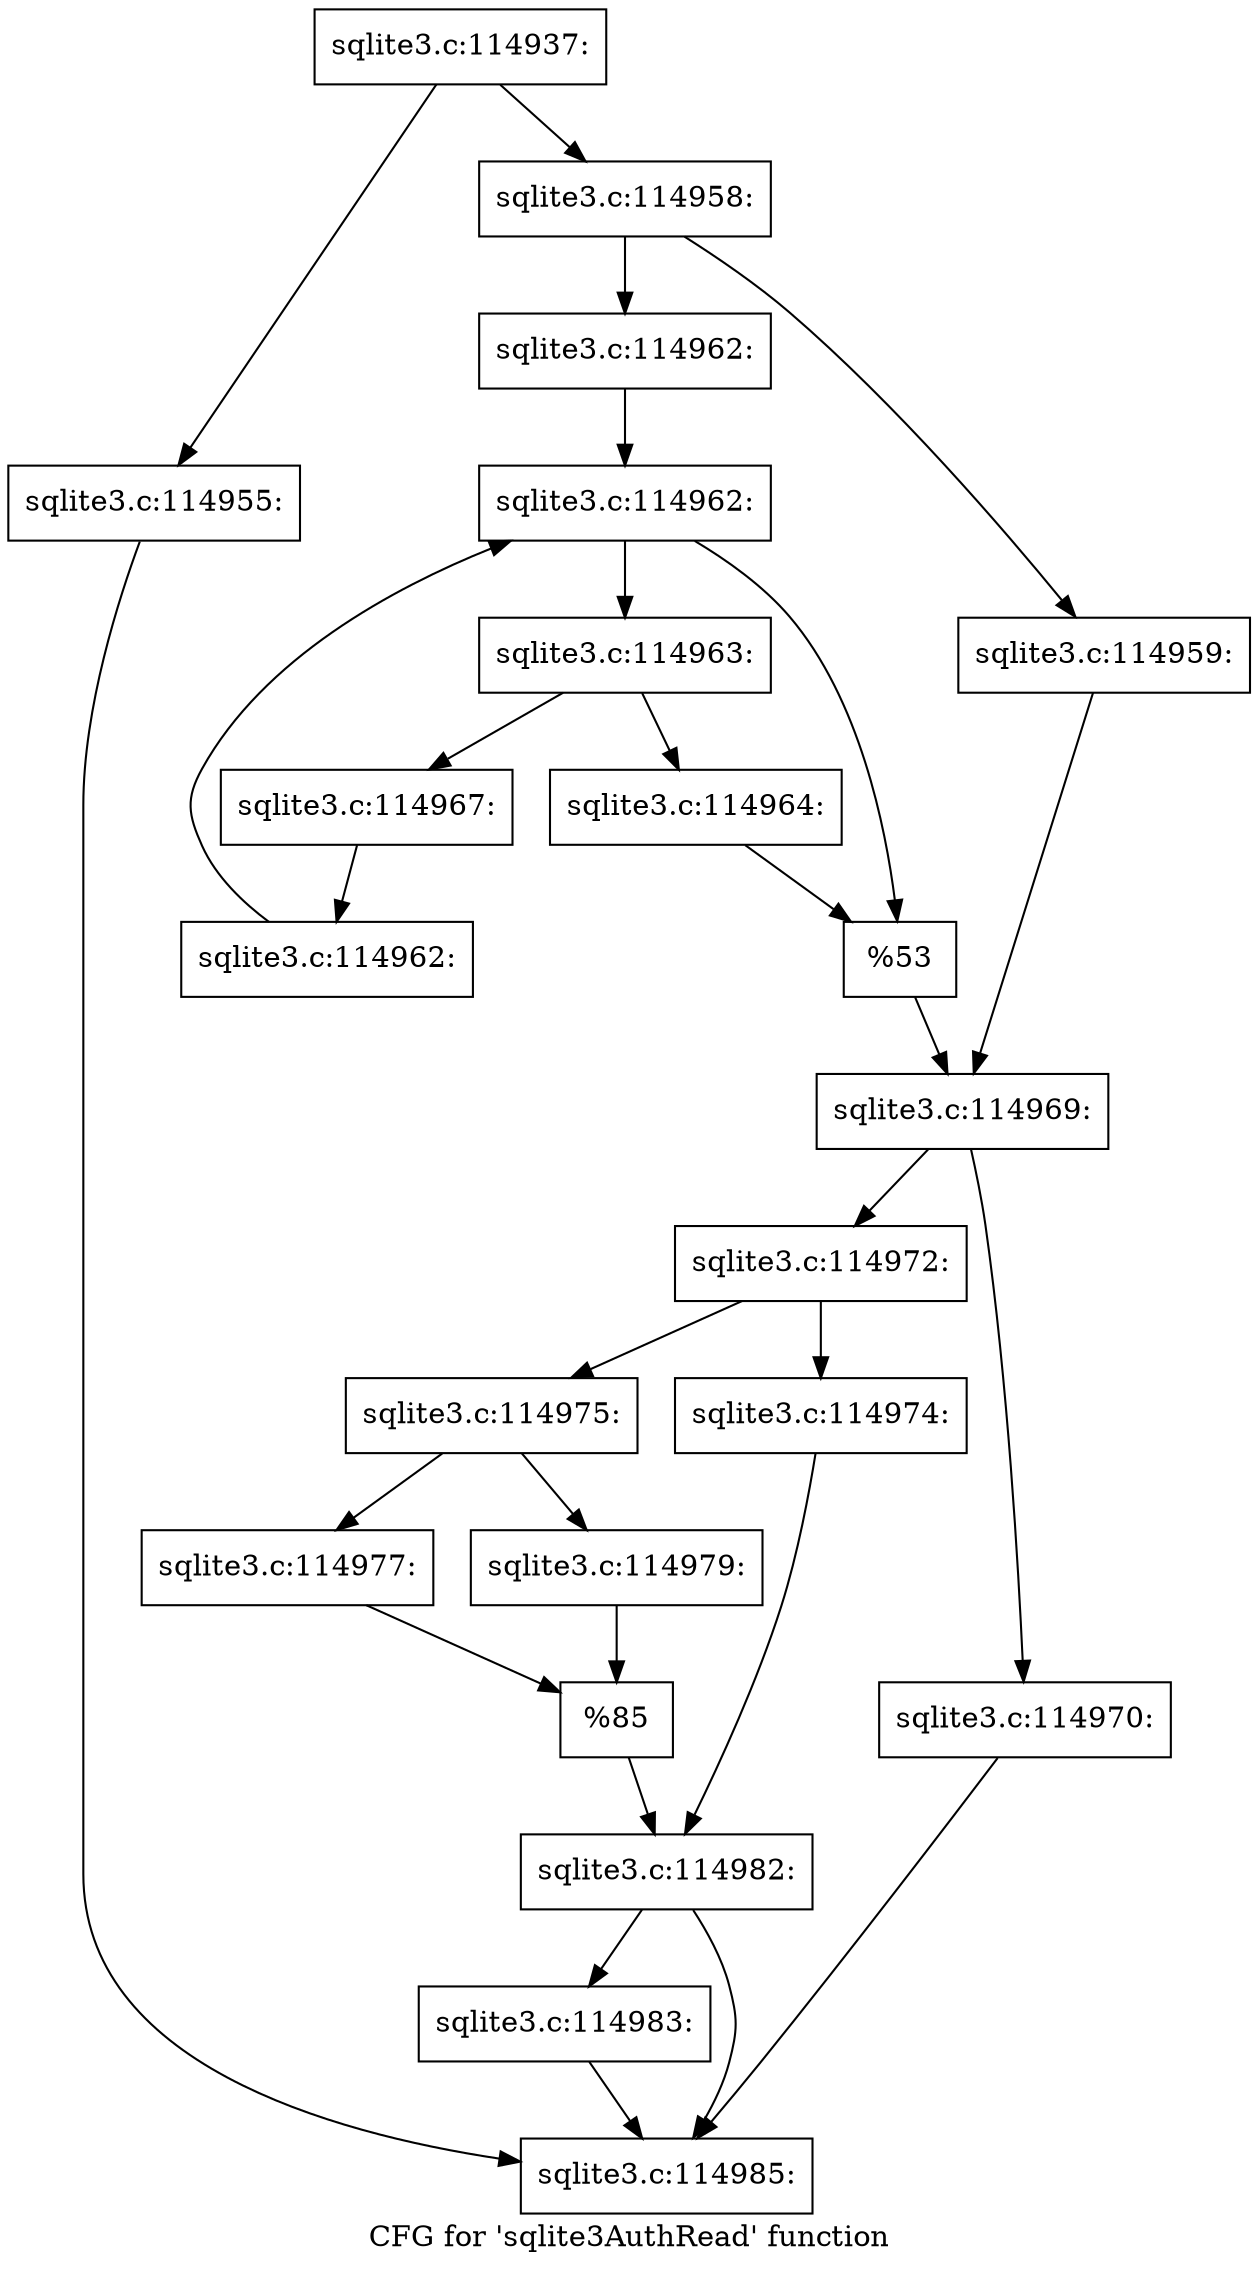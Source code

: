 digraph "CFG for 'sqlite3AuthRead' function" {
	label="CFG for 'sqlite3AuthRead' function";

	Node0x55c0f8ebec70 [shape=record,label="{sqlite3.c:114937:}"];
	Node0x55c0f8ebec70 -> Node0x55c0f8ec47e0;
	Node0x55c0f8ebec70 -> Node0x55c0f8ec4830;
	Node0x55c0f8ec47e0 [shape=record,label="{sqlite3.c:114955:}"];
	Node0x55c0f8ec47e0 -> Node0x55c0f8ec9c30;
	Node0x55c0f8ec4830 [shape=record,label="{sqlite3.c:114958:}"];
	Node0x55c0f8ec4830 -> Node0x55c0f8ec4d00;
	Node0x55c0f8ec4830 -> Node0x55c0f8ec4da0;
	Node0x55c0f8ec4d00 [shape=record,label="{sqlite3.c:114959:}"];
	Node0x55c0f8ec4d00 -> Node0x55c0f8ec4d50;
	Node0x55c0f8ec4da0 [shape=record,label="{sqlite3.c:114962:}"];
	Node0x55c0f8ec4da0 -> Node0x55c0f8ec58b0;
	Node0x55c0f8ec58b0 [shape=record,label="{sqlite3.c:114962:}"];
	Node0x55c0f8ec58b0 -> Node0x55c0f8ec5ad0;
	Node0x55c0f8ec58b0 -> Node0x55c0f8ec5700;
	Node0x55c0f8ec5ad0 [shape=record,label="{sqlite3.c:114963:}"];
	Node0x55c0f8ec5ad0 -> Node0x55c0f8ec60b0;
	Node0x55c0f8ec5ad0 -> Node0x55c0f8ec6100;
	Node0x55c0f8ec60b0 [shape=record,label="{sqlite3.c:114964:}"];
	Node0x55c0f8ec60b0 -> Node0x55c0f8ec5700;
	Node0x55c0f8ec6100 [shape=record,label="{sqlite3.c:114967:}"];
	Node0x55c0f8ec6100 -> Node0x55c0f8ec5a40;
	Node0x55c0f8ec5a40 [shape=record,label="{sqlite3.c:114962:}"];
	Node0x55c0f8ec5a40 -> Node0x55c0f8ec58b0;
	Node0x55c0f8ec5700 [shape=record,label="{%53}"];
	Node0x55c0f8ec5700 -> Node0x55c0f8ec4d50;
	Node0x55c0f8ec4d50 [shape=record,label="{sqlite3.c:114969:}"];
	Node0x55c0f8ec4d50 -> Node0x55c0f8ec7990;
	Node0x55c0f8ec4d50 -> Node0x55c0f8ec79e0;
	Node0x55c0f8ec7990 [shape=record,label="{sqlite3.c:114970:}"];
	Node0x55c0f8ec7990 -> Node0x55c0f8ec9c30;
	Node0x55c0f8ec79e0 [shape=record,label="{sqlite3.c:114972:}"];
	Node0x55c0f8ec79e0 -> Node0x55c0f8ec7de0;
	Node0x55c0f8ec79e0 -> Node0x55c0f8ec7e80;
	Node0x55c0f8ec7de0 [shape=record,label="{sqlite3.c:114974:}"];
	Node0x55c0f8ec7de0 -> Node0x55c0f8ec7e30;
	Node0x55c0f8ec7e80 [shape=record,label="{sqlite3.c:114975:}"];
	Node0x55c0f8ec7e80 -> Node0x55c0f8ec8920;
	Node0x55c0f8ec7e80 -> Node0x55c0f8ec89c0;
	Node0x55c0f8ec8920 [shape=record,label="{sqlite3.c:114977:}"];
	Node0x55c0f8ec8920 -> Node0x55c0f8ec8970;
	Node0x55c0f8ec89c0 [shape=record,label="{sqlite3.c:114979:}"];
	Node0x55c0f8ec89c0 -> Node0x55c0f8ec8970;
	Node0x55c0f8ec8970 [shape=record,label="{%85}"];
	Node0x55c0f8ec8970 -> Node0x55c0f8ec7e30;
	Node0x55c0f8ec7e30 [shape=record,label="{sqlite3.c:114982:}"];
	Node0x55c0f8ec7e30 -> Node0x55c0f8ec9be0;
	Node0x55c0f8ec7e30 -> Node0x55c0f8ec9c30;
	Node0x55c0f8ec9be0 [shape=record,label="{sqlite3.c:114983:}"];
	Node0x55c0f8ec9be0 -> Node0x55c0f8ec9c30;
	Node0x55c0f8ec9c30 [shape=record,label="{sqlite3.c:114985:}"];
}
